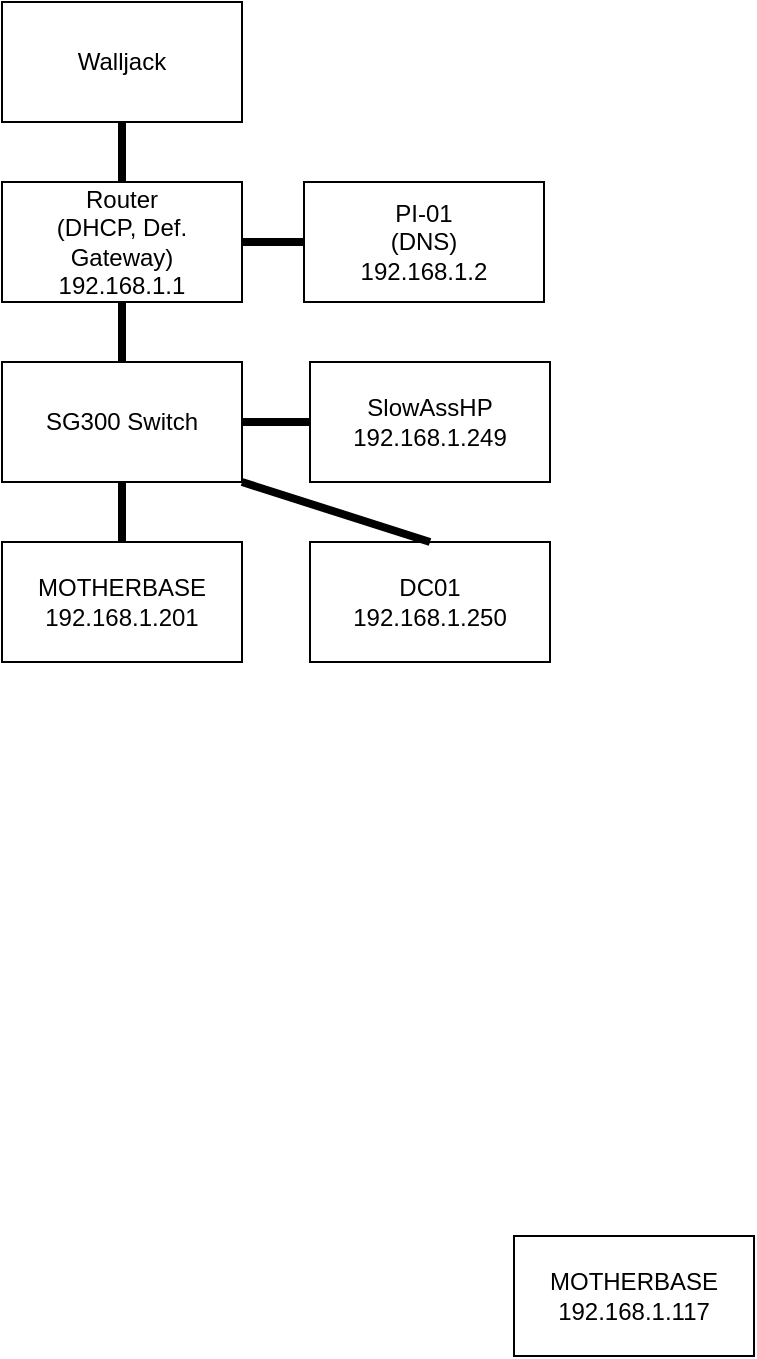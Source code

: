 <mxfile version="20.0.1" type="github">
  <diagram id="ZlZxUqYzVOOaiIdk32MT" name="Page-1">
    <mxGraphModel dx="1420" dy="1264" grid="0" gridSize="10" guides="1" tooltips="1" connect="1" arrows="1" fold="1" page="1" pageScale="1" pageWidth="1100" pageHeight="850" background="#FFFFFF" math="0" shadow="0">
      <root>
        <mxCell id="0" />
        <mxCell id="1" parent="0" />
        <mxCell id="BoPHo_X-6VkHfOXLUw6e-5" value="" style="group" vertex="1" connectable="0" parent="1">
          <mxGeometry x="470" y="120" width="290" height="330" as="geometry" />
        </mxCell>
        <mxCell id="VaQZiIwi53ZDD21OUIRq-1" value="" style="group" parent="BoPHo_X-6VkHfOXLUw6e-5" vertex="1" connectable="0">
          <mxGeometry width="290" height="150" as="geometry" />
        </mxCell>
        <mxCell id="AtH_D0fYJWxPFJwmxlsa-1" value="Walljack" style="rounded=0;whiteSpace=wrap;html=1;fontFamily=Helvetica;" parent="VaQZiIwi53ZDD21OUIRq-1" vertex="1">
          <mxGeometry width="120" height="60" as="geometry" />
        </mxCell>
        <mxCell id="AtH_D0fYJWxPFJwmxlsa-2" value="Router&lt;br&gt;(DHCP, Def. Gateway)&lt;br&gt;192.168.1.1" style="rounded=0;whiteSpace=wrap;html=1;fontFamily=Helvetica;" parent="VaQZiIwi53ZDD21OUIRq-1" vertex="1">
          <mxGeometry y="90" width="120" height="60" as="geometry" />
        </mxCell>
        <mxCell id="AtH_D0fYJWxPFJwmxlsa-3" value="PI-01&lt;br&gt;(DNS)&lt;br&gt;192.168.1.2" style="rounded=0;whiteSpace=wrap;html=1;fontFamily=Helvetica;" parent="VaQZiIwi53ZDD21OUIRq-1" vertex="1">
          <mxGeometry x="151" y="90" width="120" height="60" as="geometry" />
        </mxCell>
        <mxCell id="AtH_D0fYJWxPFJwmxlsa-4" value="" style="endArrow=none;html=1;rounded=0;fontFamily=Helvetica;entryX=0.5;entryY=1;entryDx=0;entryDy=0;strokeWidth=4;" parent="VaQZiIwi53ZDD21OUIRq-1" target="AtH_D0fYJWxPFJwmxlsa-1" edge="1">
          <mxGeometry width="50" height="50" relative="1" as="geometry">
            <mxPoint x="60" y="90" as="sourcePoint" />
            <mxPoint x="110" y="300" as="targetPoint" />
          </mxGeometry>
        </mxCell>
        <mxCell id="AtH_D0fYJWxPFJwmxlsa-5" value="" style="endArrow=none;html=1;rounded=0;fontFamily=Helvetica;entryX=1;entryY=0.5;entryDx=0;entryDy=0;strokeWidth=4;exitX=0;exitY=0.5;exitDx=0;exitDy=0;" parent="VaQZiIwi53ZDD21OUIRq-1" source="AtH_D0fYJWxPFJwmxlsa-3" target="AtH_D0fYJWxPFJwmxlsa-2" edge="1">
          <mxGeometry width="50" height="50" relative="1" as="geometry">
            <mxPoint x="160" y="160" as="sourcePoint" />
            <mxPoint x="70" y="70" as="targetPoint" />
          </mxGeometry>
        </mxCell>
        <mxCell id="BoPHo_X-6VkHfOXLUw6e-1" value="" style="endArrow=none;html=1;rounded=0;fontFamily=Helvetica;strokeWidth=4;exitX=0.5;exitY=1;exitDx=0;exitDy=0;entryX=0.5;entryY=0;entryDx=0;entryDy=0;" edge="1" parent="BoPHo_X-6VkHfOXLUw6e-5" source="AtH_D0fYJWxPFJwmxlsa-2" target="BoPHo_X-6VkHfOXLUw6e-2">
          <mxGeometry width="50" height="50" relative="1" as="geometry">
            <mxPoint x="180" y="130" as="sourcePoint" />
            <mxPoint x="193" y="247" as="targetPoint" />
          </mxGeometry>
        </mxCell>
        <mxCell id="BoPHo_X-6VkHfOXLUw6e-2" value="SG300 Switch" style="rounded=0;whiteSpace=wrap;html=1;fontFamily=Helvetica;" vertex="1" parent="BoPHo_X-6VkHfOXLUw6e-5">
          <mxGeometry y="180" width="120" height="60" as="geometry" />
        </mxCell>
        <mxCell id="BoPHo_X-6VkHfOXLUw6e-3" value="" style="endArrow=none;html=1;rounded=0;fontFamily=Helvetica;strokeWidth=4;exitX=0.5;exitY=1;exitDx=0;exitDy=0;entryX=0.5;entryY=0;entryDx=0;entryDy=0;" edge="1" parent="BoPHo_X-6VkHfOXLUw6e-5" source="BoPHo_X-6VkHfOXLUw6e-2" target="BoPHo_X-6VkHfOXLUw6e-4">
          <mxGeometry width="50" height="50" relative="1" as="geometry">
            <mxPoint x="70" y="160" as="sourcePoint" />
            <mxPoint x="143" y="252" as="targetPoint" />
          </mxGeometry>
        </mxCell>
        <mxCell id="BoPHo_X-6VkHfOXLUw6e-4" value="MOTHERBASE&lt;br&gt;192.168.1.201" style="rounded=0;whiteSpace=wrap;html=1;fontFamily=Helvetica;" vertex="1" parent="BoPHo_X-6VkHfOXLUw6e-5">
          <mxGeometry y="270" width="120" height="60" as="geometry" />
        </mxCell>
        <mxCell id="BoPHo_X-6VkHfOXLUw6e-6" value="SlowAssHP&lt;br&gt;192.168.1.249" style="rounded=0;whiteSpace=wrap;html=1;fontFamily=Helvetica;" vertex="1" parent="BoPHo_X-6VkHfOXLUw6e-5">
          <mxGeometry x="154" y="180" width="120" height="60" as="geometry" />
        </mxCell>
        <mxCell id="BoPHo_X-6VkHfOXLUw6e-8" value="DC01&lt;br&gt;192.168.1.250" style="rounded=0;whiteSpace=wrap;html=1;fontFamily=Helvetica;" vertex="1" parent="BoPHo_X-6VkHfOXLUw6e-5">
          <mxGeometry x="154" y="270" width="120" height="60" as="geometry" />
        </mxCell>
        <mxCell id="BoPHo_X-6VkHfOXLUw6e-10" value="" style="endArrow=none;html=1;rounded=0;fontFamily=Helvetica;strokeWidth=4;exitX=1;exitY=1;exitDx=0;exitDy=0;entryX=0.5;entryY=0;entryDx=0;entryDy=0;" edge="1" parent="BoPHo_X-6VkHfOXLUw6e-5" source="BoPHo_X-6VkHfOXLUw6e-2" target="BoPHo_X-6VkHfOXLUw6e-8">
          <mxGeometry width="50" height="50" relative="1" as="geometry">
            <mxPoint x="70" y="250" as="sourcePoint" />
            <mxPoint x="70" y="280" as="targetPoint" />
          </mxGeometry>
        </mxCell>
        <mxCell id="BoPHo_X-6VkHfOXLUw6e-11" value="" style="endArrow=none;html=1;rounded=0;fontFamily=Helvetica;strokeWidth=4;exitX=1;exitY=0.5;exitDx=0;exitDy=0;entryX=0;entryY=0.5;entryDx=0;entryDy=0;" edge="1" parent="BoPHo_X-6VkHfOXLUw6e-5" source="BoPHo_X-6VkHfOXLUw6e-2" target="BoPHo_X-6VkHfOXLUw6e-6">
          <mxGeometry width="50" height="50" relative="1" as="geometry">
            <mxPoint x="100" y="250" as="sourcePoint" />
            <mxPoint x="224" y="280" as="targetPoint" />
          </mxGeometry>
        </mxCell>
        <mxCell id="BoPHo_X-6VkHfOXLUw6e-7" value="MOTHERBASE&lt;br&gt;192.168.1.117" style="rounded=0;whiteSpace=wrap;html=1;fontFamily=Helvetica;" vertex="1" parent="1">
          <mxGeometry x="726" y="737" width="120" height="60" as="geometry" />
        </mxCell>
      </root>
    </mxGraphModel>
  </diagram>
</mxfile>
